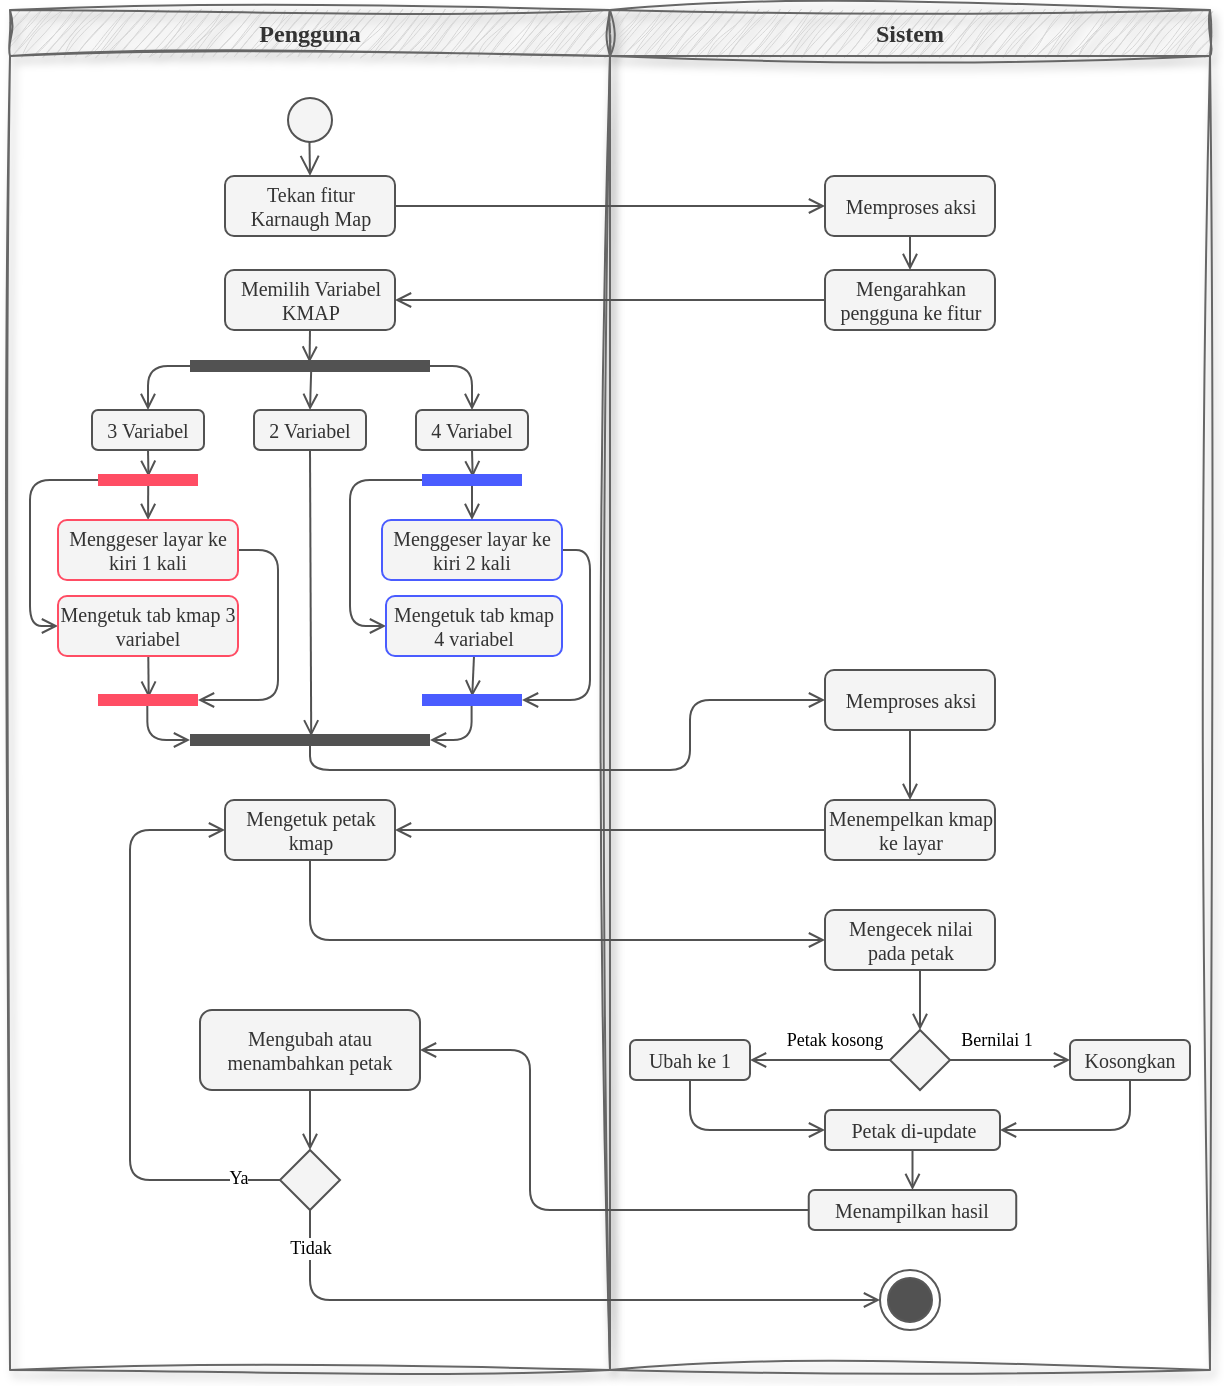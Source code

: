 <mxfile version="21.2.0" type="github">
  <diagram name="Page-1" id="IQdExYL6xirPUeavcpWP">
    <mxGraphModel dx="794" dy="477" grid="1" gridSize="10" guides="1" tooltips="1" connect="1" arrows="1" fold="1" page="1" pageScale="1" pageWidth="850" pageHeight="1100" math="0" shadow="0">
      <root>
        <mxCell id="0" />
        <mxCell id="1" parent="0" />
        <mxCell id="Bqt1ynEIrNlLkhnKolbt-1" value="Pengguna" style="swimlane;whiteSpace=wrap;html=1;fontFamily=Ubuntu;fontSource=https%3A%2F%2Ffonts.googleapis.com%2Fcss%3Ffamily%3DUbuntu;rounded=0;swimlaneFillColor=none;glass=0;shadow=1;fillColor=#D6D6D6;fontColor=#333333;strokeColor=#666666;sketch=1;curveFitting=1;jiggle=2;" parent="1" vertex="1">
          <mxGeometry x="180" y="120" width="300" height="680" as="geometry" />
        </mxCell>
        <mxCell id="Bqt1ynEIrNlLkhnKolbt-2" value="" style="ellipse;html=1;shape=startState;fillColor=#f4f4f4;strokeColor=#535353;strokeWidth=1;fillStyle=auto;fontColor=#595959;" parent="Bqt1ynEIrNlLkhnKolbt-1" vertex="1">
          <mxGeometry x="135" y="40" width="30" height="30" as="geometry" />
        </mxCell>
        <mxCell id="Bqt1ynEIrNlLkhnKolbt-3" value="" style="html=1;verticalAlign=bottom;endArrow=open;endSize=8;strokeColor=#525252;rounded=0;strokeWidth=1;fillColor=#eeeeee;exitX=0.491;exitY=0.867;exitDx=0;exitDy=0;exitPerimeter=0;entryX=0.5;entryY=0;entryDx=0;entryDy=0;fontColor=#333333;" parent="Bqt1ynEIrNlLkhnKolbt-1" source="Bqt1ynEIrNlLkhnKolbt-2" target="Bqt1ynEIrNlLkhnKolbt-4" edge="1">
          <mxGeometry relative="1" as="geometry">
            <mxPoint x="100" y="90" as="targetPoint" />
          </mxGeometry>
        </mxCell>
        <mxCell id="Bqt1ynEIrNlLkhnKolbt-4" value="Tekan fitur Karnaugh Map" style="rounded=1;whiteSpace=wrap;html=1;fillColor=#f4f4f4;strokeColor=#525252;fontFamily=Ubuntu;fontSource=https%3A%2F%2Ffonts.googleapis.com%2Fcss%3Ffamily%3DUbuntu;fontSize=10;fontColor=#333333;" parent="Bqt1ynEIrNlLkhnKolbt-1" vertex="1">
          <mxGeometry x="107.5" y="83" width="85" height="30" as="geometry" />
        </mxCell>
        <mxCell id="Bqt1ynEIrNlLkhnKolbt-74" style="rounded=0;orthogonalLoop=1;jettySize=auto;html=1;exitX=0.5;exitY=1;exitDx=0;exitDy=0;entryX=0.498;entryY=0.33;entryDx=0;entryDy=0;entryPerimeter=0;endArrow=open;endFill=0;strokeColor=#525252;" parent="Bqt1ynEIrNlLkhnKolbt-1" source="Bqt1ynEIrNlLkhnKolbt-69" target="Bqt1ynEIrNlLkhnKolbt-72" edge="1">
          <mxGeometry relative="1" as="geometry">
            <mxPoint x="110" y="180" as="targetPoint" />
          </mxGeometry>
        </mxCell>
        <mxCell id="Bqt1ynEIrNlLkhnKolbt-69" value="Memilih Variabel KMAP" style="rounded=1;whiteSpace=wrap;html=1;fillColor=#f4f4f4;strokeColor=#525252;fontFamily=Ubuntu;fontSource=https%3A%2F%2Ffonts.googleapis.com%2Fcss%3Ffamily%3DUbuntu;fontSize=10;fontColor=#333333;" parent="Bqt1ynEIrNlLkhnKolbt-1" vertex="1">
          <mxGeometry x="107.5" y="130" width="85" height="30" as="geometry" />
        </mxCell>
        <mxCell id="Bqt1ynEIrNlLkhnKolbt-81" style="edgeStyle=orthogonalEdgeStyle;rounded=1;orthogonalLoop=1;jettySize=auto;html=1;exitX=0;exitY=0.5;exitDx=0;exitDy=0;exitPerimeter=0;entryX=0.5;entryY=0;entryDx=0;entryDy=0;strokeColor=#525252;endArrow=open;endFill=0;" parent="Bqt1ynEIrNlLkhnKolbt-1" source="Bqt1ynEIrNlLkhnKolbt-72" target="Bqt1ynEIrNlLkhnKolbt-75" edge="1">
          <mxGeometry relative="1" as="geometry" />
        </mxCell>
        <mxCell id="Bqt1ynEIrNlLkhnKolbt-83" style="edgeStyle=orthogonalEdgeStyle;rounded=1;orthogonalLoop=1;jettySize=auto;html=1;exitX=1;exitY=0.5;exitDx=0;exitDy=0;exitPerimeter=0;entryX=0.5;entryY=0;entryDx=0;entryDy=0;strokeColor=#525252;endArrow=open;endFill=0;" parent="Bqt1ynEIrNlLkhnKolbt-1" source="Bqt1ynEIrNlLkhnKolbt-72" target="Bqt1ynEIrNlLkhnKolbt-77" edge="1">
          <mxGeometry relative="1" as="geometry" />
        </mxCell>
        <mxCell id="Bqt1ynEIrNlLkhnKolbt-84" style="rounded=0;orthogonalLoop=1;jettySize=auto;html=1;entryX=0.5;entryY=0;entryDx=0;entryDy=0;strokeColor=#525252;endArrow=open;endFill=0;exitX=0.505;exitY=0.685;exitDx=0;exitDy=0;exitPerimeter=0;" parent="Bqt1ynEIrNlLkhnKolbt-1" source="Bqt1ynEIrNlLkhnKolbt-72" target="Bqt1ynEIrNlLkhnKolbt-76" edge="1">
          <mxGeometry relative="1" as="geometry" />
        </mxCell>
        <mxCell id="Bqt1ynEIrNlLkhnKolbt-72" value="" style="shape=line;html=1;strokeWidth=6;strokeColor=#525252;shadow=0;" parent="Bqt1ynEIrNlLkhnKolbt-1" vertex="1">
          <mxGeometry x="90" y="173" width="120" height="10" as="geometry" />
        </mxCell>
        <mxCell id="UjLejWq2MX7wqRsVUiai-13" style="rounded=0;orthogonalLoop=1;jettySize=auto;html=1;exitX=0.5;exitY=1;exitDx=0;exitDy=0;entryX=0.505;entryY=0.343;entryDx=0;entryDy=0;entryPerimeter=0;endArrow=open;endFill=0;strokeColor=#525252;" parent="Bqt1ynEIrNlLkhnKolbt-1" source="Bqt1ynEIrNlLkhnKolbt-75" target="UjLejWq2MX7wqRsVUiai-12" edge="1">
          <mxGeometry relative="1" as="geometry" />
        </mxCell>
        <mxCell id="Bqt1ynEIrNlLkhnKolbt-75" value="3 Variabel" style="rounded=1;whiteSpace=wrap;html=1;fillColor=#f4f4f4;strokeColor=#525252;fontFamily=Ubuntu;fontSource=https%3A%2F%2Ffonts.googleapis.com%2Fcss%3Ffamily%3DUbuntu;fontSize=10;fontColor=#333333;" parent="Bqt1ynEIrNlLkhnKolbt-1" vertex="1">
          <mxGeometry x="41" y="200" width="56" height="20" as="geometry" />
        </mxCell>
        <mxCell id="UjLejWq2MX7wqRsVUiai-22" style="rounded=0;orthogonalLoop=1;jettySize=auto;html=1;exitX=0.5;exitY=1;exitDx=0;exitDy=0;entryX=0.505;entryY=0.318;entryDx=0;entryDy=0;entryPerimeter=0;endArrow=open;endFill=0;strokeColor=#525252;" parent="Bqt1ynEIrNlLkhnKolbt-1" source="Bqt1ynEIrNlLkhnKolbt-76" target="UjLejWq2MX7wqRsVUiai-21" edge="1">
          <mxGeometry relative="1" as="geometry" />
        </mxCell>
        <mxCell id="Bqt1ynEIrNlLkhnKolbt-76" value="2 Variabel" style="rounded=1;whiteSpace=wrap;html=1;fillColor=#f4f4f4;strokeColor=#525252;fontFamily=Ubuntu;fontSource=https%3A%2F%2Ffonts.googleapis.com%2Fcss%3Ffamily%3DUbuntu;fontSize=10;fontColor=#333333;" parent="Bqt1ynEIrNlLkhnKolbt-1" vertex="1">
          <mxGeometry x="122" y="200" width="56" height="20" as="geometry" />
        </mxCell>
        <mxCell id="UjLejWq2MX7wqRsVUiai-4" style="rounded=0;orthogonalLoop=1;jettySize=auto;html=1;exitX=0.5;exitY=1;exitDx=0;exitDy=0;entryX=0.507;entryY=0.364;entryDx=0;entryDy=0;entryPerimeter=0;strokeColor=#525252;endArrow=open;endFill=0;" parent="Bqt1ynEIrNlLkhnKolbt-1" source="Bqt1ynEIrNlLkhnKolbt-77" target="UjLejWq2MX7wqRsVUiai-2" edge="1">
          <mxGeometry relative="1" as="geometry" />
        </mxCell>
        <mxCell id="Bqt1ynEIrNlLkhnKolbt-77" value="4 Variabel" style="rounded=1;whiteSpace=wrap;html=1;fillColor=#f4f4f4;strokeColor=#525252;fontFamily=Ubuntu;fontSource=https%3A%2F%2Ffonts.googleapis.com%2Fcss%3Ffamily%3DUbuntu;fontSize=10;fontColor=#333333;" parent="Bqt1ynEIrNlLkhnKolbt-1" vertex="1">
          <mxGeometry x="203" y="200" width="56" height="20" as="geometry" />
        </mxCell>
        <mxCell id="UjLejWq2MX7wqRsVUiai-9" style="edgeStyle=orthogonalEdgeStyle;rounded=1;orthogonalLoop=1;jettySize=auto;html=1;exitX=1;exitY=0.5;exitDx=0;exitDy=0;entryX=1;entryY=0.5;entryDx=0;entryDy=0;entryPerimeter=0;endArrow=open;endFill=0;strokeColor=#525252;" parent="Bqt1ynEIrNlLkhnKolbt-1" source="UjLejWq2MX7wqRsVUiai-1" target="UjLejWq2MX7wqRsVUiai-8" edge="1">
          <mxGeometry relative="1" as="geometry">
            <Array as="points">
              <mxPoint x="290" y="270" />
              <mxPoint x="290" y="345" />
            </Array>
          </mxGeometry>
        </mxCell>
        <mxCell id="UjLejWq2MX7wqRsVUiai-1" value="Menggeser layar ke kiri 2 kali" style="rounded=1;whiteSpace=wrap;html=1;fillColor=#f4f4f4;strokeColor=#4A5CFF;fontFamily=Ubuntu;fontSource=https%3A%2F%2Ffonts.googleapis.com%2Fcss%3Ffamily%3DUbuntu;fontSize=10;fontColor=#333333;" parent="Bqt1ynEIrNlLkhnKolbt-1" vertex="1">
          <mxGeometry x="186" y="255" width="90" height="30" as="geometry" />
        </mxCell>
        <mxCell id="UjLejWq2MX7wqRsVUiai-5" style="rounded=0;orthogonalLoop=1;jettySize=auto;html=1;entryX=0.5;entryY=0;entryDx=0;entryDy=0;exitX=0.5;exitY=0.662;exitDx=0;exitDy=0;exitPerimeter=0;strokeColor=#525252;endArrow=open;endFill=0;" parent="Bqt1ynEIrNlLkhnKolbt-1" source="UjLejWq2MX7wqRsVUiai-2" target="UjLejWq2MX7wqRsVUiai-1" edge="1">
          <mxGeometry relative="1" as="geometry" />
        </mxCell>
        <mxCell id="UjLejWq2MX7wqRsVUiai-7" style="edgeStyle=orthogonalEdgeStyle;rounded=1;orthogonalLoop=1;jettySize=auto;html=1;exitX=0;exitY=0.5;exitDx=0;exitDy=0;exitPerimeter=0;entryX=0;entryY=0.5;entryDx=0;entryDy=0;endArrow=open;endFill=0;strokeColor=#525252;" parent="Bqt1ynEIrNlLkhnKolbt-1" source="UjLejWq2MX7wqRsVUiai-2" target="UjLejWq2MX7wqRsVUiai-6" edge="1">
          <mxGeometry relative="1" as="geometry">
            <Array as="points">
              <mxPoint x="170" y="235" />
              <mxPoint x="170" y="308" />
            </Array>
          </mxGeometry>
        </mxCell>
        <mxCell id="UjLejWq2MX7wqRsVUiai-2" value="" style="shape=line;html=1;strokeWidth=6;strokeColor=#4A5CFF;" parent="Bqt1ynEIrNlLkhnKolbt-1" vertex="1">
          <mxGeometry x="206" y="230" width="50" height="10" as="geometry" />
        </mxCell>
        <mxCell id="UjLejWq2MX7wqRsVUiai-10" style="rounded=0;orthogonalLoop=1;jettySize=auto;html=1;exitX=0.5;exitY=1;exitDx=0;exitDy=0;entryX=0.502;entryY=0.326;entryDx=0;entryDy=0;entryPerimeter=0;endArrow=open;endFill=0;strokeColor=#525252;" parent="Bqt1ynEIrNlLkhnKolbt-1" source="UjLejWq2MX7wqRsVUiai-6" target="UjLejWq2MX7wqRsVUiai-8" edge="1">
          <mxGeometry relative="1" as="geometry" />
        </mxCell>
        <mxCell id="UjLejWq2MX7wqRsVUiai-6" value="Mengetuk tab kmap 4 variabel" style="rounded=1;whiteSpace=wrap;html=1;fillColor=#f4f4f4;strokeColor=#4A5CFF;fontFamily=Ubuntu;fontSource=https%3A%2F%2Ffonts.googleapis.com%2Fcss%3Ffamily%3DUbuntu;fontSize=10;fontColor=#333333;" parent="Bqt1ynEIrNlLkhnKolbt-1" vertex="1">
          <mxGeometry x="188" y="293" width="88" height="30" as="geometry" />
        </mxCell>
        <mxCell id="UjLejWq2MX7wqRsVUiai-28" style="edgeStyle=orthogonalEdgeStyle;rounded=1;orthogonalLoop=1;jettySize=auto;html=1;entryX=1;entryY=0.5;entryDx=0;entryDy=0;entryPerimeter=0;exitX=0.496;exitY=0.676;exitDx=0;exitDy=0;exitPerimeter=0;endArrow=open;endFill=0;strokeColor=#525252;" parent="Bqt1ynEIrNlLkhnKolbt-1" source="UjLejWq2MX7wqRsVUiai-8" target="UjLejWq2MX7wqRsVUiai-21" edge="1">
          <mxGeometry relative="1" as="geometry">
            <Array as="points">
              <mxPoint x="231" y="365" />
            </Array>
          </mxGeometry>
        </mxCell>
        <mxCell id="UjLejWq2MX7wqRsVUiai-8" value="" style="shape=line;html=1;strokeWidth=6;strokeColor=#4A5CFF;" parent="Bqt1ynEIrNlLkhnKolbt-1" vertex="1">
          <mxGeometry x="206" y="340" width="50" height="10" as="geometry" />
        </mxCell>
        <mxCell id="UjLejWq2MX7wqRsVUiai-15" style="rounded=0;orthogonalLoop=1;jettySize=auto;html=1;endArrow=open;endFill=0;exitX=0.502;exitY=0.659;exitDx=0;exitDy=0;exitPerimeter=0;strokeColor=#525252;" parent="Bqt1ynEIrNlLkhnKolbt-1" source="UjLejWq2MX7wqRsVUiai-12" target="UjLejWq2MX7wqRsVUiai-14" edge="1">
          <mxGeometry relative="1" as="geometry" />
        </mxCell>
        <mxCell id="UjLejWq2MX7wqRsVUiai-17" style="edgeStyle=orthogonalEdgeStyle;rounded=1;orthogonalLoop=1;jettySize=auto;html=1;exitX=0;exitY=0.5;exitDx=0;exitDy=0;exitPerimeter=0;entryX=0;entryY=0.5;entryDx=0;entryDy=0;endArrow=open;endFill=0;strokeColor=#525252;" parent="Bqt1ynEIrNlLkhnKolbt-1" source="UjLejWq2MX7wqRsVUiai-12" target="UjLejWq2MX7wqRsVUiai-16" edge="1">
          <mxGeometry relative="1" as="geometry">
            <Array as="points">
              <mxPoint x="10" y="235" />
              <mxPoint x="10" y="308" />
            </Array>
          </mxGeometry>
        </mxCell>
        <mxCell id="UjLejWq2MX7wqRsVUiai-12" value="" style="shape=line;html=1;strokeWidth=6;strokeColor=#FF4D64;" parent="Bqt1ynEIrNlLkhnKolbt-1" vertex="1">
          <mxGeometry x="44" y="230" width="50" height="10" as="geometry" />
        </mxCell>
        <mxCell id="UjLejWq2MX7wqRsVUiai-20" style="edgeStyle=orthogonalEdgeStyle;rounded=1;orthogonalLoop=1;jettySize=auto;html=1;exitX=1;exitY=0.5;exitDx=0;exitDy=0;entryX=1;entryY=0.5;entryDx=0;entryDy=0;entryPerimeter=0;endArrow=open;endFill=0;strokeColor=#525252;" parent="Bqt1ynEIrNlLkhnKolbt-1" source="UjLejWq2MX7wqRsVUiai-14" target="UjLejWq2MX7wqRsVUiai-18" edge="1">
          <mxGeometry relative="1" as="geometry" />
        </mxCell>
        <mxCell id="UjLejWq2MX7wqRsVUiai-14" value="Menggeser layar ke kiri 1 kali" style="rounded=1;whiteSpace=wrap;html=1;fillColor=#f4f4f4;strokeColor=#FF4D64;fontFamily=Ubuntu;fontSource=https%3A%2F%2Ffonts.googleapis.com%2Fcss%3Ffamily%3DUbuntu;fontSize=10;fontColor=#333333;" parent="Bqt1ynEIrNlLkhnKolbt-1" vertex="1">
          <mxGeometry x="24" y="255" width="90" height="30" as="geometry" />
        </mxCell>
        <mxCell id="UjLejWq2MX7wqRsVUiai-19" style="rounded=0;orthogonalLoop=1;jettySize=auto;html=1;entryX=0.507;entryY=0.384;entryDx=0;entryDy=0;entryPerimeter=0;endArrow=open;endFill=0;strokeColor=#525252;" parent="Bqt1ynEIrNlLkhnKolbt-1" source="UjLejWq2MX7wqRsVUiai-16" target="UjLejWq2MX7wqRsVUiai-18" edge="1">
          <mxGeometry relative="1" as="geometry" />
        </mxCell>
        <mxCell id="UjLejWq2MX7wqRsVUiai-16" value="Mengetuk tab kmap 3 variabel" style="rounded=1;whiteSpace=wrap;html=1;fillColor=#f4f4f4;strokeColor=#FF4D64;fontFamily=Ubuntu;fontSource=https%3A%2F%2Ffonts.googleapis.com%2Fcss%3Ffamily%3DUbuntu;fontSize=10;fontColor=#333333;" parent="Bqt1ynEIrNlLkhnKolbt-1" vertex="1">
          <mxGeometry x="24" y="293" width="90" height="30" as="geometry" />
        </mxCell>
        <mxCell id="UjLejWq2MX7wqRsVUiai-25" style="edgeStyle=orthogonalEdgeStyle;rounded=1;orthogonalLoop=1;jettySize=auto;html=1;entryX=0;entryY=0.5;entryDx=0;entryDy=0;entryPerimeter=0;exitX=0.493;exitY=0.676;exitDx=0;exitDy=0;exitPerimeter=0;endArrow=open;endFill=0;strokeColor=#525252;" parent="Bqt1ynEIrNlLkhnKolbt-1" source="UjLejWq2MX7wqRsVUiai-18" target="UjLejWq2MX7wqRsVUiai-21" edge="1">
          <mxGeometry relative="1" as="geometry">
            <Array as="points">
              <mxPoint x="69" y="365" />
            </Array>
          </mxGeometry>
        </mxCell>
        <mxCell id="UjLejWq2MX7wqRsVUiai-18" value="" style="shape=line;html=1;strokeWidth=6;strokeColor=#FF4D64;" parent="Bqt1ynEIrNlLkhnKolbt-1" vertex="1">
          <mxGeometry x="44" y="340" width="50" height="10" as="geometry" />
        </mxCell>
        <mxCell id="UjLejWq2MX7wqRsVUiai-21" value="" style="shape=line;html=1;strokeWidth=6;strokeColor=#525252;" parent="Bqt1ynEIrNlLkhnKolbt-1" vertex="1">
          <mxGeometry x="90" y="360" width="120" height="10" as="geometry" />
        </mxCell>
        <mxCell id="UjLejWq2MX7wqRsVUiai-31" value="Mengetuk petak kmap" style="rounded=1;whiteSpace=wrap;html=1;fillColor=#f4f4f4;strokeColor=#525252;fontFamily=Ubuntu;fontSource=https%3A%2F%2Ffonts.googleapis.com%2Fcss%3Ffamily%3DUbuntu;fontSize=10;fontColor=#333333;" parent="Bqt1ynEIrNlLkhnKolbt-1" vertex="1">
          <mxGeometry x="107.5" y="395" width="85" height="30" as="geometry" />
        </mxCell>
        <mxCell id="8RjsBxdslF3vzs0a5WbF-22" style="edgeStyle=orthogonalEdgeStyle;rounded=0;orthogonalLoop=1;jettySize=auto;html=1;exitX=0.5;exitY=1;exitDx=0;exitDy=0;entryX=0.5;entryY=0;entryDx=0;entryDy=0;endArrow=open;endFill=0;strokeColor=#525252;" parent="Bqt1ynEIrNlLkhnKolbt-1" source="8RjsBxdslF3vzs0a5WbF-20" target="8RjsBxdslF3vzs0a5WbF-16" edge="1">
          <mxGeometry relative="1" as="geometry" />
        </mxCell>
        <mxCell id="8RjsBxdslF3vzs0a5WbF-20" value="Mengubah atau menambahkan petak" style="rounded=1;whiteSpace=wrap;html=1;fillColor=#f4f4f4;strokeColor=#525252;fontFamily=Ubuntu;fontSource=https%3A%2F%2Ffonts.googleapis.com%2Fcss%3Ffamily%3DUbuntu;fontSize=10;fontColor=#333333;" parent="Bqt1ynEIrNlLkhnKolbt-1" vertex="1">
          <mxGeometry x="95" y="500" width="110" height="40" as="geometry" />
        </mxCell>
        <mxCell id="8RjsBxdslF3vzs0a5WbF-32" style="edgeStyle=orthogonalEdgeStyle;rounded=1;orthogonalLoop=1;jettySize=auto;html=1;exitX=0;exitY=0.5;exitDx=0;exitDy=0;entryX=0;entryY=0.5;entryDx=0;entryDy=0;endArrow=open;endFill=0;strokeColor=#525252;" parent="Bqt1ynEIrNlLkhnKolbt-1" source="8RjsBxdslF3vzs0a5WbF-16" target="UjLejWq2MX7wqRsVUiai-31" edge="1">
          <mxGeometry relative="1" as="geometry">
            <Array as="points">
              <mxPoint x="60" y="585" />
              <mxPoint x="60" y="410" />
            </Array>
          </mxGeometry>
        </mxCell>
        <mxCell id="8RjsBxdslF3vzs0a5WbF-33" value="Ya" style="edgeLabel;html=1;align=center;verticalAlign=middle;resizable=0;points=[];spacingBottom=2;fontSize=9;fontFamily=Ubuntu;fontSource=https%3A%2F%2Ffonts.googleapis.com%2Fcss%3Ffamily%3DUbuntu;" parent="8RjsBxdslF3vzs0a5WbF-32" vertex="1" connectable="0">
          <mxGeometry x="-0.812" y="-3" relative="1" as="geometry">
            <mxPoint x="7" y="3" as="offset" />
          </mxGeometry>
        </mxCell>
        <mxCell id="8RjsBxdslF3vzs0a5WbF-16" value="" style="rhombus;whiteSpace=wrap;html=1;fontSize=10;fontFamily=Ubuntu;fillColor=#f4f4f4;strokeColor=#535353;fontColor=#333333;rounded=0;fontSource=https%3A%2F%2Ffonts.googleapis.com%2Fcss%3Ffamily%3DUbuntu;" parent="Bqt1ynEIrNlLkhnKolbt-1" vertex="1">
          <mxGeometry x="135" y="570" width="30" height="30" as="geometry" />
        </mxCell>
        <mxCell id="Bqt1ynEIrNlLkhnKolbt-59" value="Sistem" style="swimlane;whiteSpace=wrap;html=1;fontFamily=Ubuntu;fontSource=https%3A%2F%2Ffonts.googleapis.com%2Fcss%3Ffamily%3DUbuntu;rounded=0;swimlaneFillColor=none;glass=0;shadow=1;fillColor=#D6D6D6;fontColor=#333333;strokeColor=#666666;sketch=1;curveFitting=1;jiggle=2;" parent="1" vertex="1">
          <mxGeometry x="480" y="120" width="300" height="680" as="geometry" />
        </mxCell>
        <mxCell id="Bqt1ynEIrNlLkhnKolbt-68" value="" style="rounded=0;orthogonalLoop=1;jettySize=auto;html=1;endArrow=open;endFill=0;strokeColor=#525252;" parent="Bqt1ynEIrNlLkhnKolbt-59" source="Bqt1ynEIrNlLkhnKolbt-64" target="Bqt1ynEIrNlLkhnKolbt-66" edge="1">
          <mxGeometry relative="1" as="geometry" />
        </mxCell>
        <mxCell id="Bqt1ynEIrNlLkhnKolbt-64" value="Memproses aksi" style="rounded=1;whiteSpace=wrap;html=1;fillColor=#f4f4f4;strokeColor=#525252;fontFamily=Ubuntu;fontSource=https%3A%2F%2Ffonts.googleapis.com%2Fcss%3Ffamily%3DUbuntu;fontSize=10;fontColor=#333333;" parent="Bqt1ynEIrNlLkhnKolbt-59" vertex="1">
          <mxGeometry x="107.5" y="83" width="85" height="30" as="geometry" />
        </mxCell>
        <mxCell id="Bqt1ynEIrNlLkhnKolbt-66" value="Mengarahkan pengguna ke fitur" style="rounded=1;whiteSpace=wrap;html=1;fillColor=#f4f4f4;strokeColor=#525252;fontFamily=Ubuntu;fontSource=https%3A%2F%2Ffonts.googleapis.com%2Fcss%3Ffamily%3DUbuntu;fontSize=10;fontColor=#333333;" parent="Bqt1ynEIrNlLkhnKolbt-59" vertex="1">
          <mxGeometry x="107.5" y="130" width="85" height="30" as="geometry" />
        </mxCell>
        <mxCell id="Bqt1ynEIrNlLkhnKolbt-108" value="" style="edgeStyle=orthogonalEdgeStyle;rounded=0;orthogonalLoop=1;jettySize=auto;html=1;endArrow=open;endFill=0;strokeColor=#525252;" parent="Bqt1ynEIrNlLkhnKolbt-59" source="Bqt1ynEIrNlLkhnKolbt-105" target="Bqt1ynEIrNlLkhnKolbt-106" edge="1">
          <mxGeometry relative="1" as="geometry" />
        </mxCell>
        <mxCell id="Bqt1ynEIrNlLkhnKolbt-105" value="Memproses aksi" style="rounded=1;whiteSpace=wrap;html=1;fillColor=#f4f4f4;strokeColor=#525252;fontFamily=Ubuntu;fontSource=https%3A%2F%2Ffonts.googleapis.com%2Fcss%3Ffamily%3DUbuntu;fontSize=10;fontColor=#333333;" parent="Bqt1ynEIrNlLkhnKolbt-59" vertex="1">
          <mxGeometry x="107.5" y="330" width="85" height="30" as="geometry" />
        </mxCell>
        <mxCell id="Bqt1ynEIrNlLkhnKolbt-106" value="Menempelkan kmap ke layar" style="rounded=1;whiteSpace=wrap;html=1;fillColor=#f4f4f4;strokeColor=#525252;fontFamily=Ubuntu;fontSource=https%3A%2F%2Ffonts.googleapis.com%2Fcss%3Ffamily%3DUbuntu;fontSize=10;fontColor=#333333;" parent="Bqt1ynEIrNlLkhnKolbt-59" vertex="1">
          <mxGeometry x="107.5" y="395" width="85" height="30" as="geometry" />
        </mxCell>
        <mxCell id="8RjsBxdslF3vzs0a5WbF-4" style="edgeStyle=orthogonalEdgeStyle;rounded=0;orthogonalLoop=1;jettySize=auto;html=1;exitX=0.5;exitY=1;exitDx=0;exitDy=0;entryX=0.5;entryY=0;entryDx=0;entryDy=0;endArrow=open;endFill=0;strokeColor=#525252;" parent="Bqt1ynEIrNlLkhnKolbt-59" source="8RjsBxdslF3vzs0a5WbF-1" target="8RjsBxdslF3vzs0a5WbF-3" edge="1">
          <mxGeometry relative="1" as="geometry" />
        </mxCell>
        <mxCell id="8RjsBxdslF3vzs0a5WbF-1" value="Mengecek nilai pada petak" style="rounded=1;whiteSpace=wrap;html=1;fillColor=#f4f4f4;strokeColor=#525252;fontFamily=Ubuntu;fontSource=https%3A%2F%2Ffonts.googleapis.com%2Fcss%3Ffamily%3DUbuntu;fontSize=10;fontColor=#333333;" parent="Bqt1ynEIrNlLkhnKolbt-59" vertex="1">
          <mxGeometry x="107.5" y="450" width="85" height="30" as="geometry" />
        </mxCell>
        <mxCell id="8RjsBxdslF3vzs0a5WbF-7" style="rounded=0;orthogonalLoop=1;jettySize=auto;html=1;exitX=0;exitY=0.5;exitDx=0;exitDy=0;entryX=1;entryY=0.5;entryDx=0;entryDy=0;endArrow=open;endFill=0;strokeColor=#525252;" parent="Bqt1ynEIrNlLkhnKolbt-59" source="8RjsBxdslF3vzs0a5WbF-3" target="8RjsBxdslF3vzs0a5WbF-5" edge="1">
          <mxGeometry relative="1" as="geometry" />
        </mxCell>
        <mxCell id="8RjsBxdslF3vzs0a5WbF-8" value="Petak kosong" style="edgeLabel;html=1;align=center;verticalAlign=middle;resizable=0;points=[];fontSize=9;fontFamily=Ubuntu;fontSource=https%3A%2F%2Ffonts.googleapis.com%2Fcss%3Ffamily%3DUbuntu;" parent="8RjsBxdslF3vzs0a5WbF-7" vertex="1" connectable="0">
          <mxGeometry x="0.027" y="2" relative="1" as="geometry">
            <mxPoint x="8" y="-12" as="offset" />
          </mxGeometry>
        </mxCell>
        <mxCell id="8RjsBxdslF3vzs0a5WbF-9" style="rounded=0;orthogonalLoop=1;jettySize=auto;html=1;exitX=1;exitY=0.5;exitDx=0;exitDy=0;entryX=0;entryY=0.5;entryDx=0;entryDy=0;endArrow=open;endFill=0;strokeWidth=1;fontSize=9;fontFamily=Ubuntu;fontSource=https%3A%2F%2Ffonts.googleapis.com%2Fcss%3Ffamily%3DUbuntu;strokeColor=#525252;" parent="Bqt1ynEIrNlLkhnKolbt-59" source="8RjsBxdslF3vzs0a5WbF-3" target="8RjsBxdslF3vzs0a5WbF-6" edge="1">
          <mxGeometry relative="1" as="geometry" />
        </mxCell>
        <mxCell id="8RjsBxdslF3vzs0a5WbF-10" value="Bernilai 1" style="edgeLabel;html=1;align=center;verticalAlign=middle;resizable=0;points=[];fontSize=9;fontFamily=Ubuntu;fontSource=https%3A%2F%2Ffonts.googleapis.com%2Fcss%3Ffamily%3DUbuntu;" parent="8RjsBxdslF3vzs0a5WbF-9" vertex="1" connectable="0">
          <mxGeometry x="-0.301" y="2" relative="1" as="geometry">
            <mxPoint x="2" y="-8" as="offset" />
          </mxGeometry>
        </mxCell>
        <mxCell id="8RjsBxdslF3vzs0a5WbF-3" value="" style="rhombus;whiteSpace=wrap;html=1;fontSize=10;fontFamily=Ubuntu;fillColor=#f4f4f4;strokeColor=#535353;fontColor=#333333;rounded=0;fontSource=https%3A%2F%2Ffonts.googleapis.com%2Fcss%3Ffamily%3DUbuntu;" parent="Bqt1ynEIrNlLkhnKolbt-59" vertex="1">
          <mxGeometry x="140" y="510" width="30" height="30" as="geometry" />
        </mxCell>
        <mxCell id="8RjsBxdslF3vzs0a5WbF-12" style="edgeStyle=orthogonalEdgeStyle;rounded=1;orthogonalLoop=1;jettySize=auto;html=1;exitX=0.5;exitY=1;exitDx=0;exitDy=0;entryX=0;entryY=0.5;entryDx=0;entryDy=0;endArrow=open;endFill=0;strokeColor=#525252;" parent="Bqt1ynEIrNlLkhnKolbt-59" source="8RjsBxdslF3vzs0a5WbF-5" target="8RjsBxdslF3vzs0a5WbF-11" edge="1">
          <mxGeometry relative="1" as="geometry" />
        </mxCell>
        <mxCell id="8RjsBxdslF3vzs0a5WbF-5" value="Ubah ke 1" style="rounded=1;whiteSpace=wrap;html=1;fillColor=#f4f4f4;strokeColor=#525252;fontFamily=Ubuntu;fontSource=https%3A%2F%2Ffonts.googleapis.com%2Fcss%3Ffamily%3DUbuntu;fontSize=10;fontColor=#333333;" parent="Bqt1ynEIrNlLkhnKolbt-59" vertex="1">
          <mxGeometry x="10" y="515" width="60" height="20" as="geometry" />
        </mxCell>
        <mxCell id="8RjsBxdslF3vzs0a5WbF-13" style="edgeStyle=orthogonalEdgeStyle;rounded=1;orthogonalLoop=1;jettySize=auto;html=1;exitX=0.5;exitY=1;exitDx=0;exitDy=0;entryX=1;entryY=0.5;entryDx=0;entryDy=0;endArrow=open;endFill=0;strokeColor=#525252;" parent="Bqt1ynEIrNlLkhnKolbt-59" source="8RjsBxdslF3vzs0a5WbF-6" target="8RjsBxdslF3vzs0a5WbF-11" edge="1">
          <mxGeometry relative="1" as="geometry" />
        </mxCell>
        <mxCell id="8RjsBxdslF3vzs0a5WbF-6" value="Kosongkan" style="rounded=1;whiteSpace=wrap;html=1;fillColor=#f4f4f4;strokeColor=#525252;fontFamily=Ubuntu;fontSource=https%3A%2F%2Ffonts.googleapis.com%2Fcss%3Ffamily%3DUbuntu;fontSize=10;fontColor=#333333;" parent="Bqt1ynEIrNlLkhnKolbt-59" vertex="1">
          <mxGeometry x="230" y="515" width="60" height="20" as="geometry" />
        </mxCell>
        <mxCell id="8RjsBxdslF3vzs0a5WbF-15" style="rounded=0;orthogonalLoop=1;jettySize=auto;html=1;exitX=0.5;exitY=1;exitDx=0;exitDy=0;entryX=0.5;entryY=0;entryDx=0;entryDy=0;endArrow=open;endFill=0;strokeColor=#525252;" parent="Bqt1ynEIrNlLkhnKolbt-59" source="8RjsBxdslF3vzs0a5WbF-11" target="8RjsBxdslF3vzs0a5WbF-14" edge="1">
          <mxGeometry relative="1" as="geometry" />
        </mxCell>
        <mxCell id="8RjsBxdslF3vzs0a5WbF-11" value="Petak di-update" style="rounded=1;whiteSpace=wrap;html=1;fillColor=#f4f4f4;strokeColor=#525252;fontFamily=Ubuntu;fontSource=https%3A%2F%2Ffonts.googleapis.com%2Fcss%3Ffamily%3DUbuntu;fontSize=10;fontColor=#333333;" parent="Bqt1ynEIrNlLkhnKolbt-59" vertex="1">
          <mxGeometry x="107.5" y="550" width="87.5" height="20" as="geometry" />
        </mxCell>
        <mxCell id="8RjsBxdslF3vzs0a5WbF-14" value="Menampilkan hasil" style="rounded=1;whiteSpace=wrap;html=1;fillColor=#f4f4f4;strokeColor=#525252;fontFamily=Ubuntu;fontSource=https%3A%2F%2Ffonts.googleapis.com%2Fcss%3Ffamily%3DUbuntu;fontSize=10;fontColor=#333333;" parent="Bqt1ynEIrNlLkhnKolbt-59" vertex="1">
          <mxGeometry x="99.37" y="590" width="103.75" height="20" as="geometry" />
        </mxCell>
        <mxCell id="8RjsBxdslF3vzs0a5WbF-25" value="" style="ellipse;html=1;shape=endState;fillColor=#525252;strokeColor=#595959;strokeWidth=1;" parent="Bqt1ynEIrNlLkhnKolbt-59" vertex="1">
          <mxGeometry x="135" y="630" width="30" height="30" as="geometry" />
        </mxCell>
        <mxCell id="Bqt1ynEIrNlLkhnKolbt-65" style="rounded=0;orthogonalLoop=1;jettySize=auto;html=1;entryX=0;entryY=0.5;entryDx=0;entryDy=0;endArrow=open;endFill=0;strokeColor=#525252;" parent="1" source="Bqt1ynEIrNlLkhnKolbt-4" target="Bqt1ynEIrNlLkhnKolbt-64" edge="1">
          <mxGeometry relative="1" as="geometry" />
        </mxCell>
        <mxCell id="Bqt1ynEIrNlLkhnKolbt-71" style="rounded=0;orthogonalLoop=1;jettySize=auto;html=1;entryX=1;entryY=0.5;entryDx=0;entryDy=0;strokeColor=#525252;endArrow=open;endFill=0;" parent="1" source="Bqt1ynEIrNlLkhnKolbt-66" target="Bqt1ynEIrNlLkhnKolbt-69" edge="1">
          <mxGeometry relative="1" as="geometry" />
        </mxCell>
        <mxCell id="UjLejWq2MX7wqRsVUiai-30" style="edgeStyle=orthogonalEdgeStyle;rounded=1;orthogonalLoop=1;jettySize=auto;html=1;entryX=0;entryY=0.5;entryDx=0;entryDy=0;endArrow=open;endFill=0;exitX=0.5;exitY=0.617;exitDx=0;exitDy=0;exitPerimeter=0;spacingBottom=0;spacingLeft=0;strokeColor=#525252;" parent="1" source="UjLejWq2MX7wqRsVUiai-21" target="Bqt1ynEIrNlLkhnKolbt-105" edge="1">
          <mxGeometry relative="1" as="geometry">
            <Array as="points">
              <mxPoint x="330" y="500" />
              <mxPoint x="520" y="500" />
              <mxPoint x="520" y="465" />
            </Array>
          </mxGeometry>
        </mxCell>
        <mxCell id="UjLejWq2MX7wqRsVUiai-32" style="edgeStyle=orthogonalEdgeStyle;rounded=0;orthogonalLoop=1;jettySize=auto;html=1;entryX=1;entryY=0.5;entryDx=0;entryDy=0;endArrow=open;endFill=0;strokeColor=#525252;" parent="1" source="Bqt1ynEIrNlLkhnKolbt-106" target="UjLejWq2MX7wqRsVUiai-31" edge="1">
          <mxGeometry relative="1" as="geometry" />
        </mxCell>
        <mxCell id="8RjsBxdslF3vzs0a5WbF-2" style="edgeStyle=orthogonalEdgeStyle;rounded=1;orthogonalLoop=1;jettySize=auto;html=1;exitX=0.5;exitY=1;exitDx=0;exitDy=0;entryX=0;entryY=0.5;entryDx=0;entryDy=0;endArrow=open;endFill=0;strokeColor=#525252;" parent="1" source="UjLejWq2MX7wqRsVUiai-31" target="8RjsBxdslF3vzs0a5WbF-1" edge="1">
          <mxGeometry relative="1" as="geometry" />
        </mxCell>
        <mxCell id="8RjsBxdslF3vzs0a5WbF-27" style="edgeStyle=orthogonalEdgeStyle;rounded=1;orthogonalLoop=1;jettySize=auto;html=1;entryX=0;entryY=0.5;entryDx=0;entryDy=0;exitX=0.5;exitY=1;exitDx=0;exitDy=0;endArrow=open;endFill=0;strokeColor=#525252;" parent="1" source="8RjsBxdslF3vzs0a5WbF-16" target="8RjsBxdslF3vzs0a5WbF-25" edge="1">
          <mxGeometry relative="1" as="geometry" />
        </mxCell>
        <mxCell id="8RjsBxdslF3vzs0a5WbF-28" value="Tidak" style="edgeLabel;html=1;align=center;verticalAlign=middle;resizable=0;points=[];fontSize=9;fontFamily=Ubuntu;fontSource=https%3A%2F%2Ffonts.googleapis.com%2Fcss%3Ffamily%3DUbuntu;spacingBottom=2;" parent="8RjsBxdslF3vzs0a5WbF-27" vertex="1" connectable="0">
          <mxGeometry x="-0.572" y="2" relative="1" as="geometry">
            <mxPoint x="-26" y="-23" as="offset" />
          </mxGeometry>
        </mxCell>
        <mxCell id="8RjsBxdslF3vzs0a5WbF-31" style="edgeStyle=orthogonalEdgeStyle;rounded=1;orthogonalLoop=1;jettySize=auto;html=1;exitX=0;exitY=0.5;exitDx=0;exitDy=0;entryX=1;entryY=0.5;entryDx=0;entryDy=0;endArrow=open;endFill=0;strokeColor=#525252;" parent="1" source="8RjsBxdslF3vzs0a5WbF-14" target="8RjsBxdslF3vzs0a5WbF-20" edge="1">
          <mxGeometry relative="1" as="geometry">
            <Array as="points">
              <mxPoint x="440" y="720" />
              <mxPoint x="440" y="640" />
            </Array>
          </mxGeometry>
        </mxCell>
      </root>
    </mxGraphModel>
  </diagram>
</mxfile>

